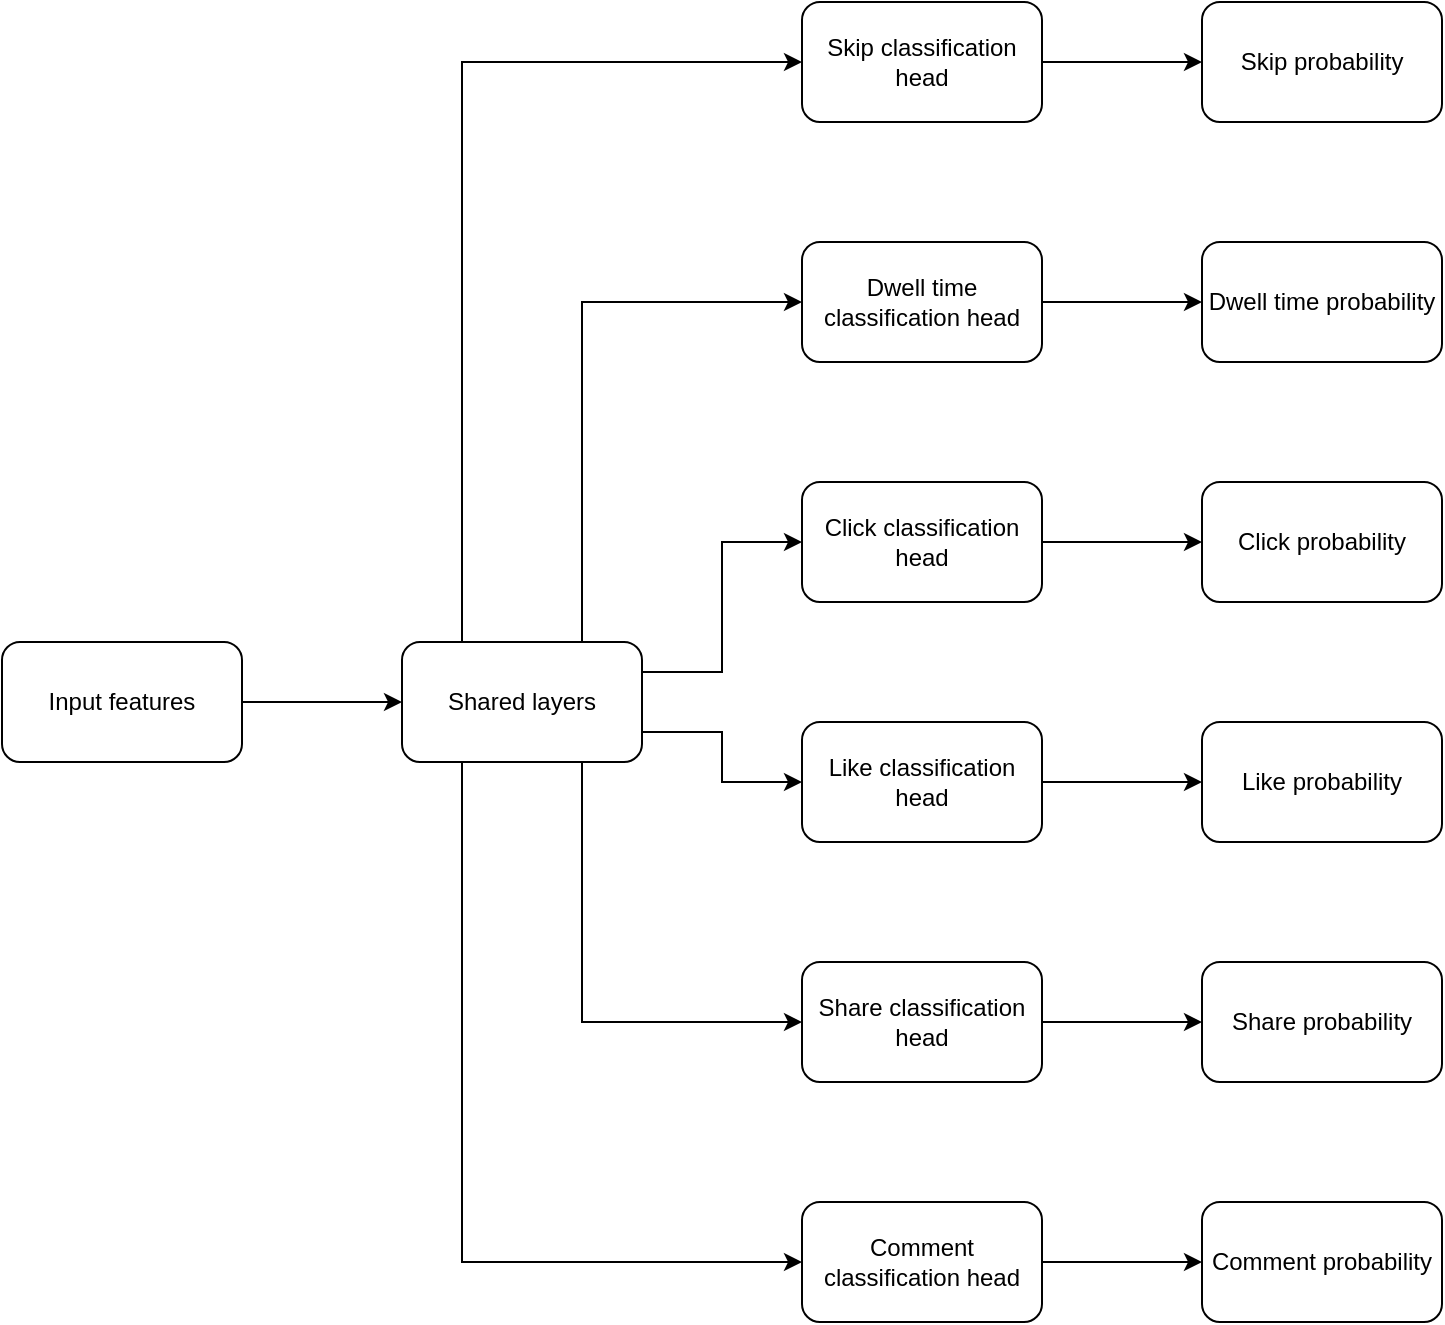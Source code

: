<mxfile version="24.0.3" type="device">
  <diagram id="LhVTmfn_bVOVVTIXNYQG" name="Page-1">
    <mxGraphModel dx="882" dy="578" grid="1" gridSize="10" guides="1" tooltips="1" connect="1" arrows="1" fold="1" page="1" pageScale="1" pageWidth="850" pageHeight="1100" math="0" shadow="0">
      <root>
        <mxCell id="0" />
        <mxCell id="1" parent="0" />
        <mxCell id="mxt_99j0Ch-9hE5udNQF-16" style="edgeStyle=orthogonalEdgeStyle;rounded=0;orthogonalLoop=1;jettySize=auto;html=1;exitX=1;exitY=0.5;exitDx=0;exitDy=0;" edge="1" parent="1" source="mxt_99j0Ch-9hE5udNQF-1" target="mxt_99j0Ch-9hE5udNQF-2">
          <mxGeometry relative="1" as="geometry" />
        </mxCell>
        <mxCell id="mxt_99j0Ch-9hE5udNQF-1" value="Input features" style="rounded=1;whiteSpace=wrap;html=1;" vertex="1" parent="1">
          <mxGeometry x="80" y="360" width="120" height="60" as="geometry" />
        </mxCell>
        <mxCell id="mxt_99j0Ch-9hE5udNQF-17" style="edgeStyle=orthogonalEdgeStyle;rounded=0;orthogonalLoop=1;jettySize=auto;html=1;exitX=0.25;exitY=0;exitDx=0;exitDy=0;entryX=0;entryY=0.5;entryDx=0;entryDy=0;" edge="1" parent="1" source="mxt_99j0Ch-9hE5udNQF-2" target="mxt_99j0Ch-9hE5udNQF-3">
          <mxGeometry relative="1" as="geometry" />
        </mxCell>
        <mxCell id="mxt_99j0Ch-9hE5udNQF-18" style="edgeStyle=orthogonalEdgeStyle;rounded=0;orthogonalLoop=1;jettySize=auto;html=1;exitX=0.25;exitY=1;exitDx=0;exitDy=0;entryX=0;entryY=0.5;entryDx=0;entryDy=0;" edge="1" parent="1" source="mxt_99j0Ch-9hE5udNQF-2" target="mxt_99j0Ch-9hE5udNQF-9">
          <mxGeometry relative="1" as="geometry" />
        </mxCell>
        <mxCell id="mxt_99j0Ch-9hE5udNQF-19" style="edgeStyle=orthogonalEdgeStyle;rounded=0;orthogonalLoop=1;jettySize=auto;html=1;exitX=0.75;exitY=1;exitDx=0;exitDy=0;entryX=0;entryY=0.5;entryDx=0;entryDy=0;" edge="1" parent="1" source="mxt_99j0Ch-9hE5udNQF-2" target="mxt_99j0Ch-9hE5udNQF-8">
          <mxGeometry relative="1" as="geometry" />
        </mxCell>
        <mxCell id="mxt_99j0Ch-9hE5udNQF-20" style="edgeStyle=orthogonalEdgeStyle;rounded=0;orthogonalLoop=1;jettySize=auto;html=1;exitX=0.75;exitY=0;exitDx=0;exitDy=0;entryX=0;entryY=0.5;entryDx=0;entryDy=0;" edge="1" parent="1" source="mxt_99j0Ch-9hE5udNQF-2" target="mxt_99j0Ch-9hE5udNQF-4">
          <mxGeometry relative="1" as="geometry" />
        </mxCell>
        <mxCell id="mxt_99j0Ch-9hE5udNQF-21" style="edgeStyle=orthogonalEdgeStyle;rounded=0;orthogonalLoop=1;jettySize=auto;html=1;exitX=1;exitY=0.25;exitDx=0;exitDy=0;entryX=0;entryY=0.5;entryDx=0;entryDy=0;" edge="1" parent="1" source="mxt_99j0Ch-9hE5udNQF-2" target="mxt_99j0Ch-9hE5udNQF-5">
          <mxGeometry relative="1" as="geometry" />
        </mxCell>
        <mxCell id="mxt_99j0Ch-9hE5udNQF-22" style="edgeStyle=orthogonalEdgeStyle;rounded=0;orthogonalLoop=1;jettySize=auto;html=1;exitX=1;exitY=0.75;exitDx=0;exitDy=0;entryX=0;entryY=0.5;entryDx=0;entryDy=0;" edge="1" parent="1" source="mxt_99j0Ch-9hE5udNQF-2" target="mxt_99j0Ch-9hE5udNQF-7">
          <mxGeometry relative="1" as="geometry" />
        </mxCell>
        <mxCell id="mxt_99j0Ch-9hE5udNQF-2" value="Shared layers" style="rounded=1;whiteSpace=wrap;html=1;" vertex="1" parent="1">
          <mxGeometry x="280" y="360" width="120" height="60" as="geometry" />
        </mxCell>
        <mxCell id="mxt_99j0Ch-9hE5udNQF-23" style="edgeStyle=orthogonalEdgeStyle;rounded=0;orthogonalLoop=1;jettySize=auto;html=1;exitX=1;exitY=0.5;exitDx=0;exitDy=0;" edge="1" parent="1" source="mxt_99j0Ch-9hE5udNQF-3" target="mxt_99j0Ch-9hE5udNQF-10">
          <mxGeometry relative="1" as="geometry" />
        </mxCell>
        <mxCell id="mxt_99j0Ch-9hE5udNQF-3" value="Skip classification head" style="rounded=1;whiteSpace=wrap;html=1;" vertex="1" parent="1">
          <mxGeometry x="480" y="40" width="120" height="60" as="geometry" />
        </mxCell>
        <mxCell id="mxt_99j0Ch-9hE5udNQF-25" style="edgeStyle=orthogonalEdgeStyle;rounded=0;orthogonalLoop=1;jettySize=auto;html=1;exitX=1;exitY=0.5;exitDx=0;exitDy=0;" edge="1" parent="1" source="mxt_99j0Ch-9hE5udNQF-4" target="mxt_99j0Ch-9hE5udNQF-11">
          <mxGeometry relative="1" as="geometry" />
        </mxCell>
        <mxCell id="mxt_99j0Ch-9hE5udNQF-4" value="Dwell time classification head" style="rounded=1;whiteSpace=wrap;html=1;" vertex="1" parent="1">
          <mxGeometry x="480" y="160" width="120" height="60" as="geometry" />
        </mxCell>
        <mxCell id="mxt_99j0Ch-9hE5udNQF-26" style="edgeStyle=orthogonalEdgeStyle;rounded=0;orthogonalLoop=1;jettySize=auto;html=1;exitX=1;exitY=0.5;exitDx=0;exitDy=0;entryX=0;entryY=0.5;entryDx=0;entryDy=0;" edge="1" parent="1" source="mxt_99j0Ch-9hE5udNQF-5" target="mxt_99j0Ch-9hE5udNQF-12">
          <mxGeometry relative="1" as="geometry" />
        </mxCell>
        <mxCell id="mxt_99j0Ch-9hE5udNQF-5" value="Click classification head" style="rounded=1;whiteSpace=wrap;html=1;" vertex="1" parent="1">
          <mxGeometry x="480" y="280" width="120" height="60" as="geometry" />
        </mxCell>
        <mxCell id="mxt_99j0Ch-9hE5udNQF-27" style="edgeStyle=orthogonalEdgeStyle;rounded=0;orthogonalLoop=1;jettySize=auto;html=1;exitX=1;exitY=0.5;exitDx=0;exitDy=0;entryX=0;entryY=0.5;entryDx=0;entryDy=0;" edge="1" parent="1" source="mxt_99j0Ch-9hE5udNQF-7" target="mxt_99j0Ch-9hE5udNQF-13">
          <mxGeometry relative="1" as="geometry" />
        </mxCell>
        <mxCell id="mxt_99j0Ch-9hE5udNQF-7" value="Like classification head" style="rounded=1;whiteSpace=wrap;html=1;" vertex="1" parent="1">
          <mxGeometry x="480" y="400" width="120" height="60" as="geometry" />
        </mxCell>
        <mxCell id="mxt_99j0Ch-9hE5udNQF-28" style="edgeStyle=orthogonalEdgeStyle;rounded=0;orthogonalLoop=1;jettySize=auto;html=1;exitX=1;exitY=0.5;exitDx=0;exitDy=0;entryX=0;entryY=0.5;entryDx=0;entryDy=0;" edge="1" parent="1" source="mxt_99j0Ch-9hE5udNQF-8" target="mxt_99j0Ch-9hE5udNQF-14">
          <mxGeometry relative="1" as="geometry" />
        </mxCell>
        <mxCell id="mxt_99j0Ch-9hE5udNQF-8" value="Share classification head" style="rounded=1;whiteSpace=wrap;html=1;" vertex="1" parent="1">
          <mxGeometry x="480" y="520" width="120" height="60" as="geometry" />
        </mxCell>
        <mxCell id="mxt_99j0Ch-9hE5udNQF-29" style="edgeStyle=orthogonalEdgeStyle;rounded=0;orthogonalLoop=1;jettySize=auto;html=1;exitX=1;exitY=0.5;exitDx=0;exitDy=0;entryX=0;entryY=0.5;entryDx=0;entryDy=0;" edge="1" parent="1" source="mxt_99j0Ch-9hE5udNQF-9" target="mxt_99j0Ch-9hE5udNQF-15">
          <mxGeometry relative="1" as="geometry" />
        </mxCell>
        <mxCell id="mxt_99j0Ch-9hE5udNQF-9" value="Comment classification head" style="rounded=1;whiteSpace=wrap;html=1;" vertex="1" parent="1">
          <mxGeometry x="480" y="640" width="120" height="60" as="geometry" />
        </mxCell>
        <mxCell id="mxt_99j0Ch-9hE5udNQF-10" value="Skip probability" style="rounded=1;whiteSpace=wrap;html=1;" vertex="1" parent="1">
          <mxGeometry x="680" y="40" width="120" height="60" as="geometry" />
        </mxCell>
        <mxCell id="mxt_99j0Ch-9hE5udNQF-11" value="Dwell time probability" style="rounded=1;whiteSpace=wrap;html=1;" vertex="1" parent="1">
          <mxGeometry x="680" y="160" width="120" height="60" as="geometry" />
        </mxCell>
        <mxCell id="mxt_99j0Ch-9hE5udNQF-12" value="Click probability" style="rounded=1;whiteSpace=wrap;html=1;" vertex="1" parent="1">
          <mxGeometry x="680" y="280" width="120" height="60" as="geometry" />
        </mxCell>
        <mxCell id="mxt_99j0Ch-9hE5udNQF-13" value="Like probability" style="rounded=1;whiteSpace=wrap;html=1;" vertex="1" parent="1">
          <mxGeometry x="680" y="400" width="120" height="60" as="geometry" />
        </mxCell>
        <mxCell id="mxt_99j0Ch-9hE5udNQF-14" value="Share probability" style="rounded=1;whiteSpace=wrap;html=1;" vertex="1" parent="1">
          <mxGeometry x="680" y="520" width="120" height="60" as="geometry" />
        </mxCell>
        <mxCell id="mxt_99j0Ch-9hE5udNQF-15" value="Comment probability" style="rounded=1;whiteSpace=wrap;html=1;" vertex="1" parent="1">
          <mxGeometry x="680" y="640" width="120" height="60" as="geometry" />
        </mxCell>
      </root>
    </mxGraphModel>
  </diagram>
</mxfile>
